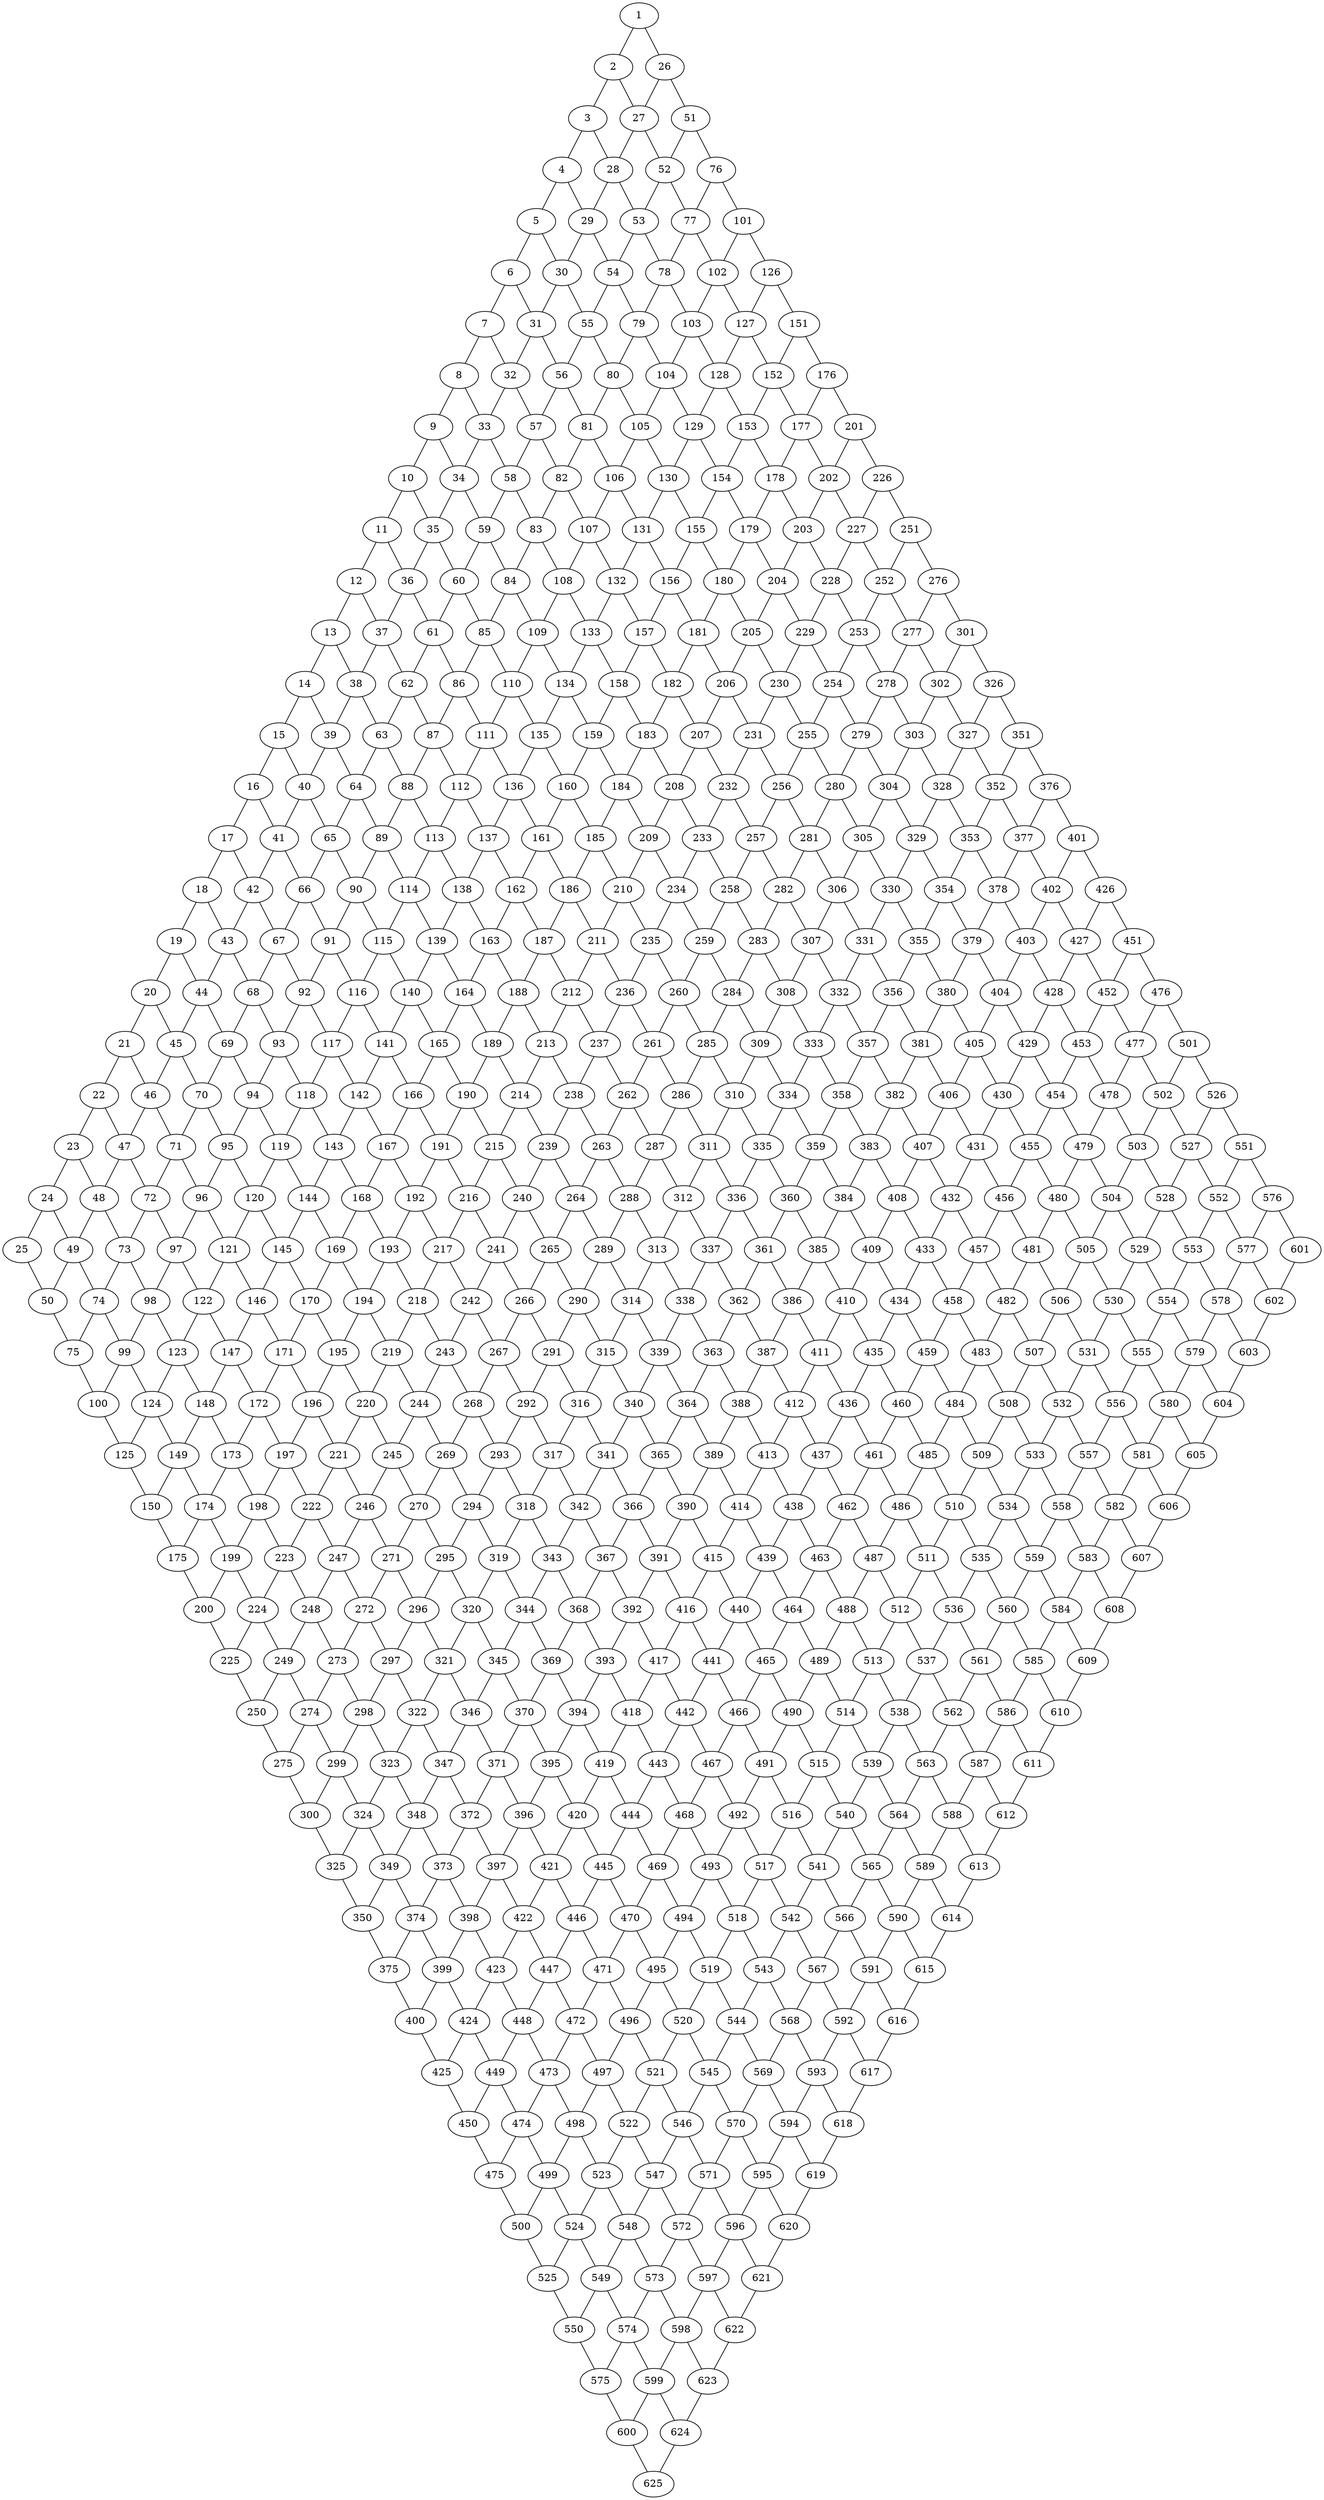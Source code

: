 graph x {
1 -- 2
1 -- 26
2 -- 3
2 -- 27
3 -- 4
3 -- 28
4 -- 5
4 -- 29
5 -- 6
5 -- 30
6 -- 7
6 -- 31
7 -- 8
7 -- 32
8 -- 9
8 -- 33
9 -- 10
9 -- 34
10 -- 11
10 -- 35
11 -- 12
11 -- 36
12 -- 13
12 -- 37
13 -- 14
13 -- 38
14 -- 15
14 -- 39
15 -- 16
15 -- 40
16 -- 17
16 -- 41
17 -- 18
17 -- 42
18 -- 19
18 -- 43
19 -- 20
19 -- 44
20 -- 21
20 -- 45
21 -- 22
21 -- 46
22 -- 23
22 -- 47
23 -- 24
23 -- 48
24 -- 25
24 -- 49
25 -- 50
26 -- 27
26 -- 51
27 -- 28
27 -- 52
28 -- 29
28 -- 53
29 -- 30
29 -- 54
30 -- 31
30 -- 55
31 -- 32
31 -- 56
32 -- 33
32 -- 57
33 -- 34
33 -- 58
34 -- 35
34 -- 59
35 -- 36
35 -- 60
36 -- 37
36 -- 61
37 -- 38
37 -- 62
38 -- 39
38 -- 63
39 -- 40
39 -- 64
40 -- 41
40 -- 65
41 -- 42
41 -- 66
42 -- 43
42 -- 67
43 -- 44
43 -- 68
44 -- 45
44 -- 69
45 -- 46
45 -- 70
46 -- 47
46 -- 71
47 -- 48
47 -- 72
48 -- 49
48 -- 73
49 -- 50
49 -- 74
50 -- 75
51 -- 52
51 -- 76
52 -- 53
52 -- 77
53 -- 54
53 -- 78
54 -- 55
54 -- 79
55 -- 56
55 -- 80
56 -- 57
56 -- 81
57 -- 58
57 -- 82
58 -- 59
58 -- 83
59 -- 60
59 -- 84
60 -- 61
60 -- 85
61 -- 62
61 -- 86
62 -- 63
62 -- 87
63 -- 64
63 -- 88
64 -- 65
64 -- 89
65 -- 66
65 -- 90
66 -- 67
66 -- 91
67 -- 68
67 -- 92
68 -- 69
68 -- 93
69 -- 70
69 -- 94
70 -- 71
70 -- 95
71 -- 72
71 -- 96
72 -- 73
72 -- 97
73 -- 74
73 -- 98
74 -- 75
74 -- 99
75 -- 100
76 -- 77
76 -- 101
77 -- 78
77 -- 102
78 -- 79
78 -- 103
79 -- 80
79 -- 104
80 -- 81
80 -- 105
81 -- 82
81 -- 106
82 -- 83
82 -- 107
83 -- 84
83 -- 108
84 -- 85
84 -- 109
85 -- 86
85 -- 110
86 -- 87
86 -- 111
87 -- 88
87 -- 112
88 -- 89
88 -- 113
89 -- 90
89 -- 114
90 -- 91
90 -- 115
91 -- 92
91 -- 116
92 -- 93
92 -- 117
93 -- 94
93 -- 118
94 -- 95
94 -- 119
95 -- 96
95 -- 120
96 -- 97
96 -- 121
97 -- 98
97 -- 122
98 -- 99
98 -- 123
99 -- 100
99 -- 124
100 -- 125
101 -- 102
101 -- 126
102 -- 103
102 -- 127
103 -- 104
103 -- 128
104 -- 105
104 -- 129
105 -- 106
105 -- 130
106 -- 107
106 -- 131
107 -- 108
107 -- 132
108 -- 109
108 -- 133
109 -- 110
109 -- 134
110 -- 111
110 -- 135
111 -- 112
111 -- 136
112 -- 113
112 -- 137
113 -- 114
113 -- 138
114 -- 115
114 -- 139
115 -- 116
115 -- 140
116 -- 117
116 -- 141
117 -- 118
117 -- 142
118 -- 119
118 -- 143
119 -- 120
119 -- 144
120 -- 121
120 -- 145
121 -- 122
121 -- 146
122 -- 123
122 -- 147
123 -- 124
123 -- 148
124 -- 125
124 -- 149
125 -- 150
126 -- 127
126 -- 151
127 -- 128
127 -- 152
128 -- 129
128 -- 153
129 -- 130
129 -- 154
130 -- 131
130 -- 155
131 -- 132
131 -- 156
132 -- 133
132 -- 157
133 -- 134
133 -- 158
134 -- 135
134 -- 159
135 -- 136
135 -- 160
136 -- 137
136 -- 161
137 -- 138
137 -- 162
138 -- 139
138 -- 163
139 -- 140
139 -- 164
140 -- 141
140 -- 165
141 -- 142
141 -- 166
142 -- 143
142 -- 167
143 -- 144
143 -- 168
144 -- 145
144 -- 169
145 -- 146
145 -- 170
146 -- 147
146 -- 171
147 -- 148
147 -- 172
148 -- 149
148 -- 173
149 -- 150
149 -- 174
150 -- 175
151 -- 152
151 -- 176
152 -- 153
152 -- 177
153 -- 154
153 -- 178
154 -- 155
154 -- 179
155 -- 156
155 -- 180
156 -- 157
156 -- 181
157 -- 158
157 -- 182
158 -- 159
158 -- 183
159 -- 160
159 -- 184
160 -- 161
160 -- 185
161 -- 162
161 -- 186
162 -- 163
162 -- 187
163 -- 164
163 -- 188
164 -- 165
164 -- 189
165 -- 166
165 -- 190
166 -- 167
166 -- 191
167 -- 168
167 -- 192
168 -- 169
168 -- 193
169 -- 170
169 -- 194
170 -- 171
170 -- 195
171 -- 172
171 -- 196
172 -- 173
172 -- 197
173 -- 174
173 -- 198
174 -- 175
174 -- 199
175 -- 200
176 -- 177
176 -- 201
177 -- 178
177 -- 202
178 -- 179
178 -- 203
179 -- 180
179 -- 204
180 -- 181
180 -- 205
181 -- 182
181 -- 206
182 -- 183
182 -- 207
183 -- 184
183 -- 208
184 -- 185
184 -- 209
185 -- 186
185 -- 210
186 -- 187
186 -- 211
187 -- 188
187 -- 212
188 -- 189
188 -- 213
189 -- 190
189 -- 214
190 -- 191
190 -- 215
191 -- 192
191 -- 216
192 -- 193
192 -- 217
193 -- 194
193 -- 218
194 -- 195
194 -- 219
195 -- 196
195 -- 220
196 -- 197
196 -- 221
197 -- 198
197 -- 222
198 -- 199
198 -- 223
199 -- 200
199 -- 224
200 -- 225
201 -- 202
201 -- 226
202 -- 203
202 -- 227
203 -- 204
203 -- 228
204 -- 205
204 -- 229
205 -- 206
205 -- 230
206 -- 207
206 -- 231
207 -- 208
207 -- 232
208 -- 209
208 -- 233
209 -- 210
209 -- 234
210 -- 211
210 -- 235
211 -- 212
211 -- 236
212 -- 213
212 -- 237
213 -- 214
213 -- 238
214 -- 215
214 -- 239
215 -- 216
215 -- 240
216 -- 217
216 -- 241
217 -- 218
217 -- 242
218 -- 219
218 -- 243
219 -- 220
219 -- 244
220 -- 221
220 -- 245
221 -- 222
221 -- 246
222 -- 223
222 -- 247
223 -- 224
223 -- 248
224 -- 225
224 -- 249
225 -- 250
226 -- 227
226 -- 251
227 -- 228
227 -- 252
228 -- 229
228 -- 253
229 -- 230
229 -- 254
230 -- 231
230 -- 255
231 -- 232
231 -- 256
232 -- 233
232 -- 257
233 -- 234
233 -- 258
234 -- 235
234 -- 259
235 -- 236
235 -- 260
236 -- 237
236 -- 261
237 -- 238
237 -- 262
238 -- 239
238 -- 263
239 -- 240
239 -- 264
240 -- 241
240 -- 265
241 -- 242
241 -- 266
242 -- 243
242 -- 267
243 -- 244
243 -- 268
244 -- 245
244 -- 269
245 -- 246
245 -- 270
246 -- 247
246 -- 271
247 -- 248
247 -- 272
248 -- 249
248 -- 273
249 -- 250
249 -- 274
250 -- 275
251 -- 252
251 -- 276
252 -- 253
252 -- 277
253 -- 254
253 -- 278
254 -- 255
254 -- 279
255 -- 256
255 -- 280
256 -- 257
256 -- 281
257 -- 258
257 -- 282
258 -- 259
258 -- 283
259 -- 260
259 -- 284
260 -- 261
260 -- 285
261 -- 262
261 -- 286
262 -- 263
262 -- 287
263 -- 264
263 -- 288
264 -- 265
264 -- 289
265 -- 266
265 -- 290
266 -- 267
266 -- 291
267 -- 268
267 -- 292
268 -- 269
268 -- 293
269 -- 270
269 -- 294
270 -- 271
270 -- 295
271 -- 272
271 -- 296
272 -- 273
272 -- 297
273 -- 274
273 -- 298
274 -- 275
274 -- 299
275 -- 300
276 -- 277
276 -- 301
277 -- 278
277 -- 302
278 -- 279
278 -- 303
279 -- 280
279 -- 304
280 -- 281
280 -- 305
281 -- 282
281 -- 306
282 -- 283
282 -- 307
283 -- 284
283 -- 308
284 -- 285
284 -- 309
285 -- 286
285 -- 310
286 -- 287
286 -- 311
287 -- 288
287 -- 312
288 -- 289
288 -- 313
289 -- 290
289 -- 314
290 -- 291
290 -- 315
291 -- 292
291 -- 316
292 -- 293
292 -- 317
293 -- 294
293 -- 318
294 -- 295
294 -- 319
295 -- 296
295 -- 320
296 -- 297
296 -- 321
297 -- 298
297 -- 322
298 -- 299
298 -- 323
299 -- 300
299 -- 324
300 -- 325
301 -- 302
301 -- 326
302 -- 303
302 -- 327
303 -- 304
303 -- 328
304 -- 305
304 -- 329
305 -- 306
305 -- 330
306 -- 307
306 -- 331
307 -- 308
307 -- 332
308 -- 309
308 -- 333
309 -- 310
309 -- 334
310 -- 311
310 -- 335
311 -- 312
311 -- 336
312 -- 313
312 -- 337
313 -- 314
313 -- 338
314 -- 315
314 -- 339
315 -- 316
315 -- 340
316 -- 317
316 -- 341
317 -- 318
317 -- 342
318 -- 319
318 -- 343
319 -- 320
319 -- 344
320 -- 321
320 -- 345
321 -- 322
321 -- 346
322 -- 323
322 -- 347
323 -- 324
323 -- 348
324 -- 325
324 -- 349
325 -- 350
326 -- 327
326 -- 351
327 -- 328
327 -- 352
328 -- 329
328 -- 353
329 -- 330
329 -- 354
330 -- 331
330 -- 355
331 -- 332
331 -- 356
332 -- 333
332 -- 357
333 -- 334
333 -- 358
334 -- 335
334 -- 359
335 -- 336
335 -- 360
336 -- 337
336 -- 361
337 -- 338
337 -- 362
338 -- 339
338 -- 363
339 -- 340
339 -- 364
340 -- 341
340 -- 365
341 -- 342
341 -- 366
342 -- 343
342 -- 367
343 -- 344
343 -- 368
344 -- 345
344 -- 369
345 -- 346
345 -- 370
346 -- 347
346 -- 371
347 -- 348
347 -- 372
348 -- 349
348 -- 373
349 -- 350
349 -- 374
350 -- 375
351 -- 352
351 -- 376
352 -- 353
352 -- 377
353 -- 354
353 -- 378
354 -- 355
354 -- 379
355 -- 356
355 -- 380
356 -- 357
356 -- 381
357 -- 358
357 -- 382
358 -- 359
358 -- 383
359 -- 360
359 -- 384
360 -- 361
360 -- 385
361 -- 362
361 -- 386
362 -- 363
362 -- 387
363 -- 364
363 -- 388
364 -- 365
364 -- 389
365 -- 366
365 -- 390
366 -- 367
366 -- 391
367 -- 368
367 -- 392
368 -- 369
368 -- 393
369 -- 370
369 -- 394
370 -- 371
370 -- 395
371 -- 372
371 -- 396
372 -- 373
372 -- 397
373 -- 374
373 -- 398
374 -- 375
374 -- 399
375 -- 400
376 -- 377
376 -- 401
377 -- 378
377 -- 402
378 -- 379
378 -- 403
379 -- 380
379 -- 404
380 -- 381
380 -- 405
381 -- 382
381 -- 406
382 -- 383
382 -- 407
383 -- 384
383 -- 408
384 -- 385
384 -- 409
385 -- 386
385 -- 410
386 -- 387
386 -- 411
387 -- 388
387 -- 412
388 -- 389
388 -- 413
389 -- 390
389 -- 414
390 -- 391
390 -- 415
391 -- 392
391 -- 416
392 -- 393
392 -- 417
393 -- 394
393 -- 418
394 -- 395
394 -- 419
395 -- 396
395 -- 420
396 -- 397
396 -- 421
397 -- 398
397 -- 422
398 -- 399
398 -- 423
399 -- 400
399 -- 424
400 -- 425
401 -- 402
401 -- 426
402 -- 403
402 -- 427
403 -- 404
403 -- 428
404 -- 405
404 -- 429
405 -- 406
405 -- 430
406 -- 407
406 -- 431
407 -- 408
407 -- 432
408 -- 409
408 -- 433
409 -- 410
409 -- 434
410 -- 411
410 -- 435
411 -- 412
411 -- 436
412 -- 413
412 -- 437
413 -- 414
413 -- 438
414 -- 415
414 -- 439
415 -- 416
415 -- 440
416 -- 417
416 -- 441
417 -- 418
417 -- 442
418 -- 419
418 -- 443
419 -- 420
419 -- 444
420 -- 421
420 -- 445
421 -- 422
421 -- 446
422 -- 423
422 -- 447
423 -- 424
423 -- 448
424 -- 425
424 -- 449
425 -- 450
426 -- 427
426 -- 451
427 -- 428
427 -- 452
428 -- 429
428 -- 453
429 -- 430
429 -- 454
430 -- 431
430 -- 455
431 -- 432
431 -- 456
432 -- 433
432 -- 457
433 -- 434
433 -- 458
434 -- 435
434 -- 459
435 -- 436
435 -- 460
436 -- 437
436 -- 461
437 -- 438
437 -- 462
438 -- 439
438 -- 463
439 -- 440
439 -- 464
440 -- 441
440 -- 465
441 -- 442
441 -- 466
442 -- 443
442 -- 467
443 -- 444
443 -- 468
444 -- 445
444 -- 469
445 -- 446
445 -- 470
446 -- 447
446 -- 471
447 -- 448
447 -- 472
448 -- 449
448 -- 473
449 -- 450
449 -- 474
450 -- 475
451 -- 452
451 -- 476
452 -- 453
452 -- 477
453 -- 454
453 -- 478
454 -- 455
454 -- 479
455 -- 456
455 -- 480
456 -- 457
456 -- 481
457 -- 458
457 -- 482
458 -- 459
458 -- 483
459 -- 460
459 -- 484
460 -- 461
460 -- 485
461 -- 462
461 -- 486
462 -- 463
462 -- 487
463 -- 464
463 -- 488
464 -- 465
464 -- 489
465 -- 466
465 -- 490
466 -- 467
466 -- 491
467 -- 468
467 -- 492
468 -- 469
468 -- 493
469 -- 470
469 -- 494
470 -- 471
470 -- 495
471 -- 472
471 -- 496
472 -- 473
472 -- 497
473 -- 474
473 -- 498
474 -- 475
474 -- 499
475 -- 500
476 -- 477
476 -- 501
477 -- 478
477 -- 502
478 -- 479
478 -- 503
479 -- 480
479 -- 504
480 -- 481
480 -- 505
481 -- 482
481 -- 506
482 -- 483
482 -- 507
483 -- 484
483 -- 508
484 -- 485
484 -- 509
485 -- 486
485 -- 510
486 -- 487
486 -- 511
487 -- 488
487 -- 512
488 -- 489
488 -- 513
489 -- 490
489 -- 514
490 -- 491
490 -- 515
491 -- 492
491 -- 516
492 -- 493
492 -- 517
493 -- 494
493 -- 518
494 -- 495
494 -- 519
495 -- 496
495 -- 520
496 -- 497
496 -- 521
497 -- 498
497 -- 522
498 -- 499
498 -- 523
499 -- 500
499 -- 524
500 -- 525
501 -- 502
501 -- 526
502 -- 503
502 -- 527
503 -- 504
503 -- 528
504 -- 505
504 -- 529
505 -- 506
505 -- 530
506 -- 507
506 -- 531
507 -- 508
507 -- 532
508 -- 509
508 -- 533
509 -- 510
509 -- 534
510 -- 511
510 -- 535
511 -- 512
511 -- 536
512 -- 513
512 -- 537
513 -- 514
513 -- 538
514 -- 515
514 -- 539
515 -- 516
515 -- 540
516 -- 517
516 -- 541
517 -- 518
517 -- 542
518 -- 519
518 -- 543
519 -- 520
519 -- 544
520 -- 521
520 -- 545
521 -- 522
521 -- 546
522 -- 523
522 -- 547
523 -- 524
523 -- 548
524 -- 525
524 -- 549
525 -- 550
526 -- 527
526 -- 551
527 -- 528
527 -- 552
528 -- 529
528 -- 553
529 -- 530
529 -- 554
530 -- 531
530 -- 555
531 -- 532
531 -- 556
532 -- 533
532 -- 557
533 -- 534
533 -- 558
534 -- 535
534 -- 559
535 -- 536
535 -- 560
536 -- 537
536 -- 561
537 -- 538
537 -- 562
538 -- 539
538 -- 563
539 -- 540
539 -- 564
540 -- 541
540 -- 565
541 -- 542
541 -- 566
542 -- 543
542 -- 567
543 -- 544
543 -- 568
544 -- 545
544 -- 569
545 -- 546
545 -- 570
546 -- 547
546 -- 571
547 -- 548
547 -- 572
548 -- 549
548 -- 573
549 -- 550
549 -- 574
550 -- 575
551 -- 552
551 -- 576
552 -- 553
552 -- 577
553 -- 554
553 -- 578
554 -- 555
554 -- 579
555 -- 556
555 -- 580
556 -- 557
556 -- 581
557 -- 558
557 -- 582
558 -- 559
558 -- 583
559 -- 560
559 -- 584
560 -- 561
560 -- 585
561 -- 562
561 -- 586
562 -- 563
562 -- 587
563 -- 564
563 -- 588
564 -- 565
564 -- 589
565 -- 566
565 -- 590
566 -- 567
566 -- 591
567 -- 568
567 -- 592
568 -- 569
568 -- 593
569 -- 570
569 -- 594
570 -- 571
570 -- 595
571 -- 572
571 -- 596
572 -- 573
572 -- 597
573 -- 574
573 -- 598
574 -- 575
574 -- 599
575 -- 600
576 -- 577
576 -- 601
577 -- 578
577 -- 602
578 -- 579
578 -- 603
579 -- 580
579 -- 604
580 -- 581
580 -- 605
581 -- 582
581 -- 606
582 -- 583
582 -- 607
583 -- 584
583 -- 608
584 -- 585
584 -- 609
585 -- 586
585 -- 610
586 -- 587
586 -- 611
587 -- 588
587 -- 612
588 -- 589
588 -- 613
589 -- 590
589 -- 614
590 -- 591
590 -- 615
591 -- 592
591 -- 616
592 -- 593
592 -- 617
593 -- 594
593 -- 618
594 -- 595
594 -- 619
595 -- 596
595 -- 620
596 -- 597
596 -- 621
597 -- 598
597 -- 622
598 -- 599
598 -- 623
599 -- 600
599 -- 624
600 -- 625
601 -- 602
602 -- 603
603 -- 604
604 -- 605
605 -- 606
606 -- 607
607 -- 608
608 -- 609
609 -- 610
610 -- 611
611 -- 612
612 -- 613
613 -- 614
614 -- 615
615 -- 616
616 -- 617
617 -- 618
618 -- 619
619 -- 620
620 -- 621
621 -- 622
622 -- 623
623 -- 624
624 -- 625
}